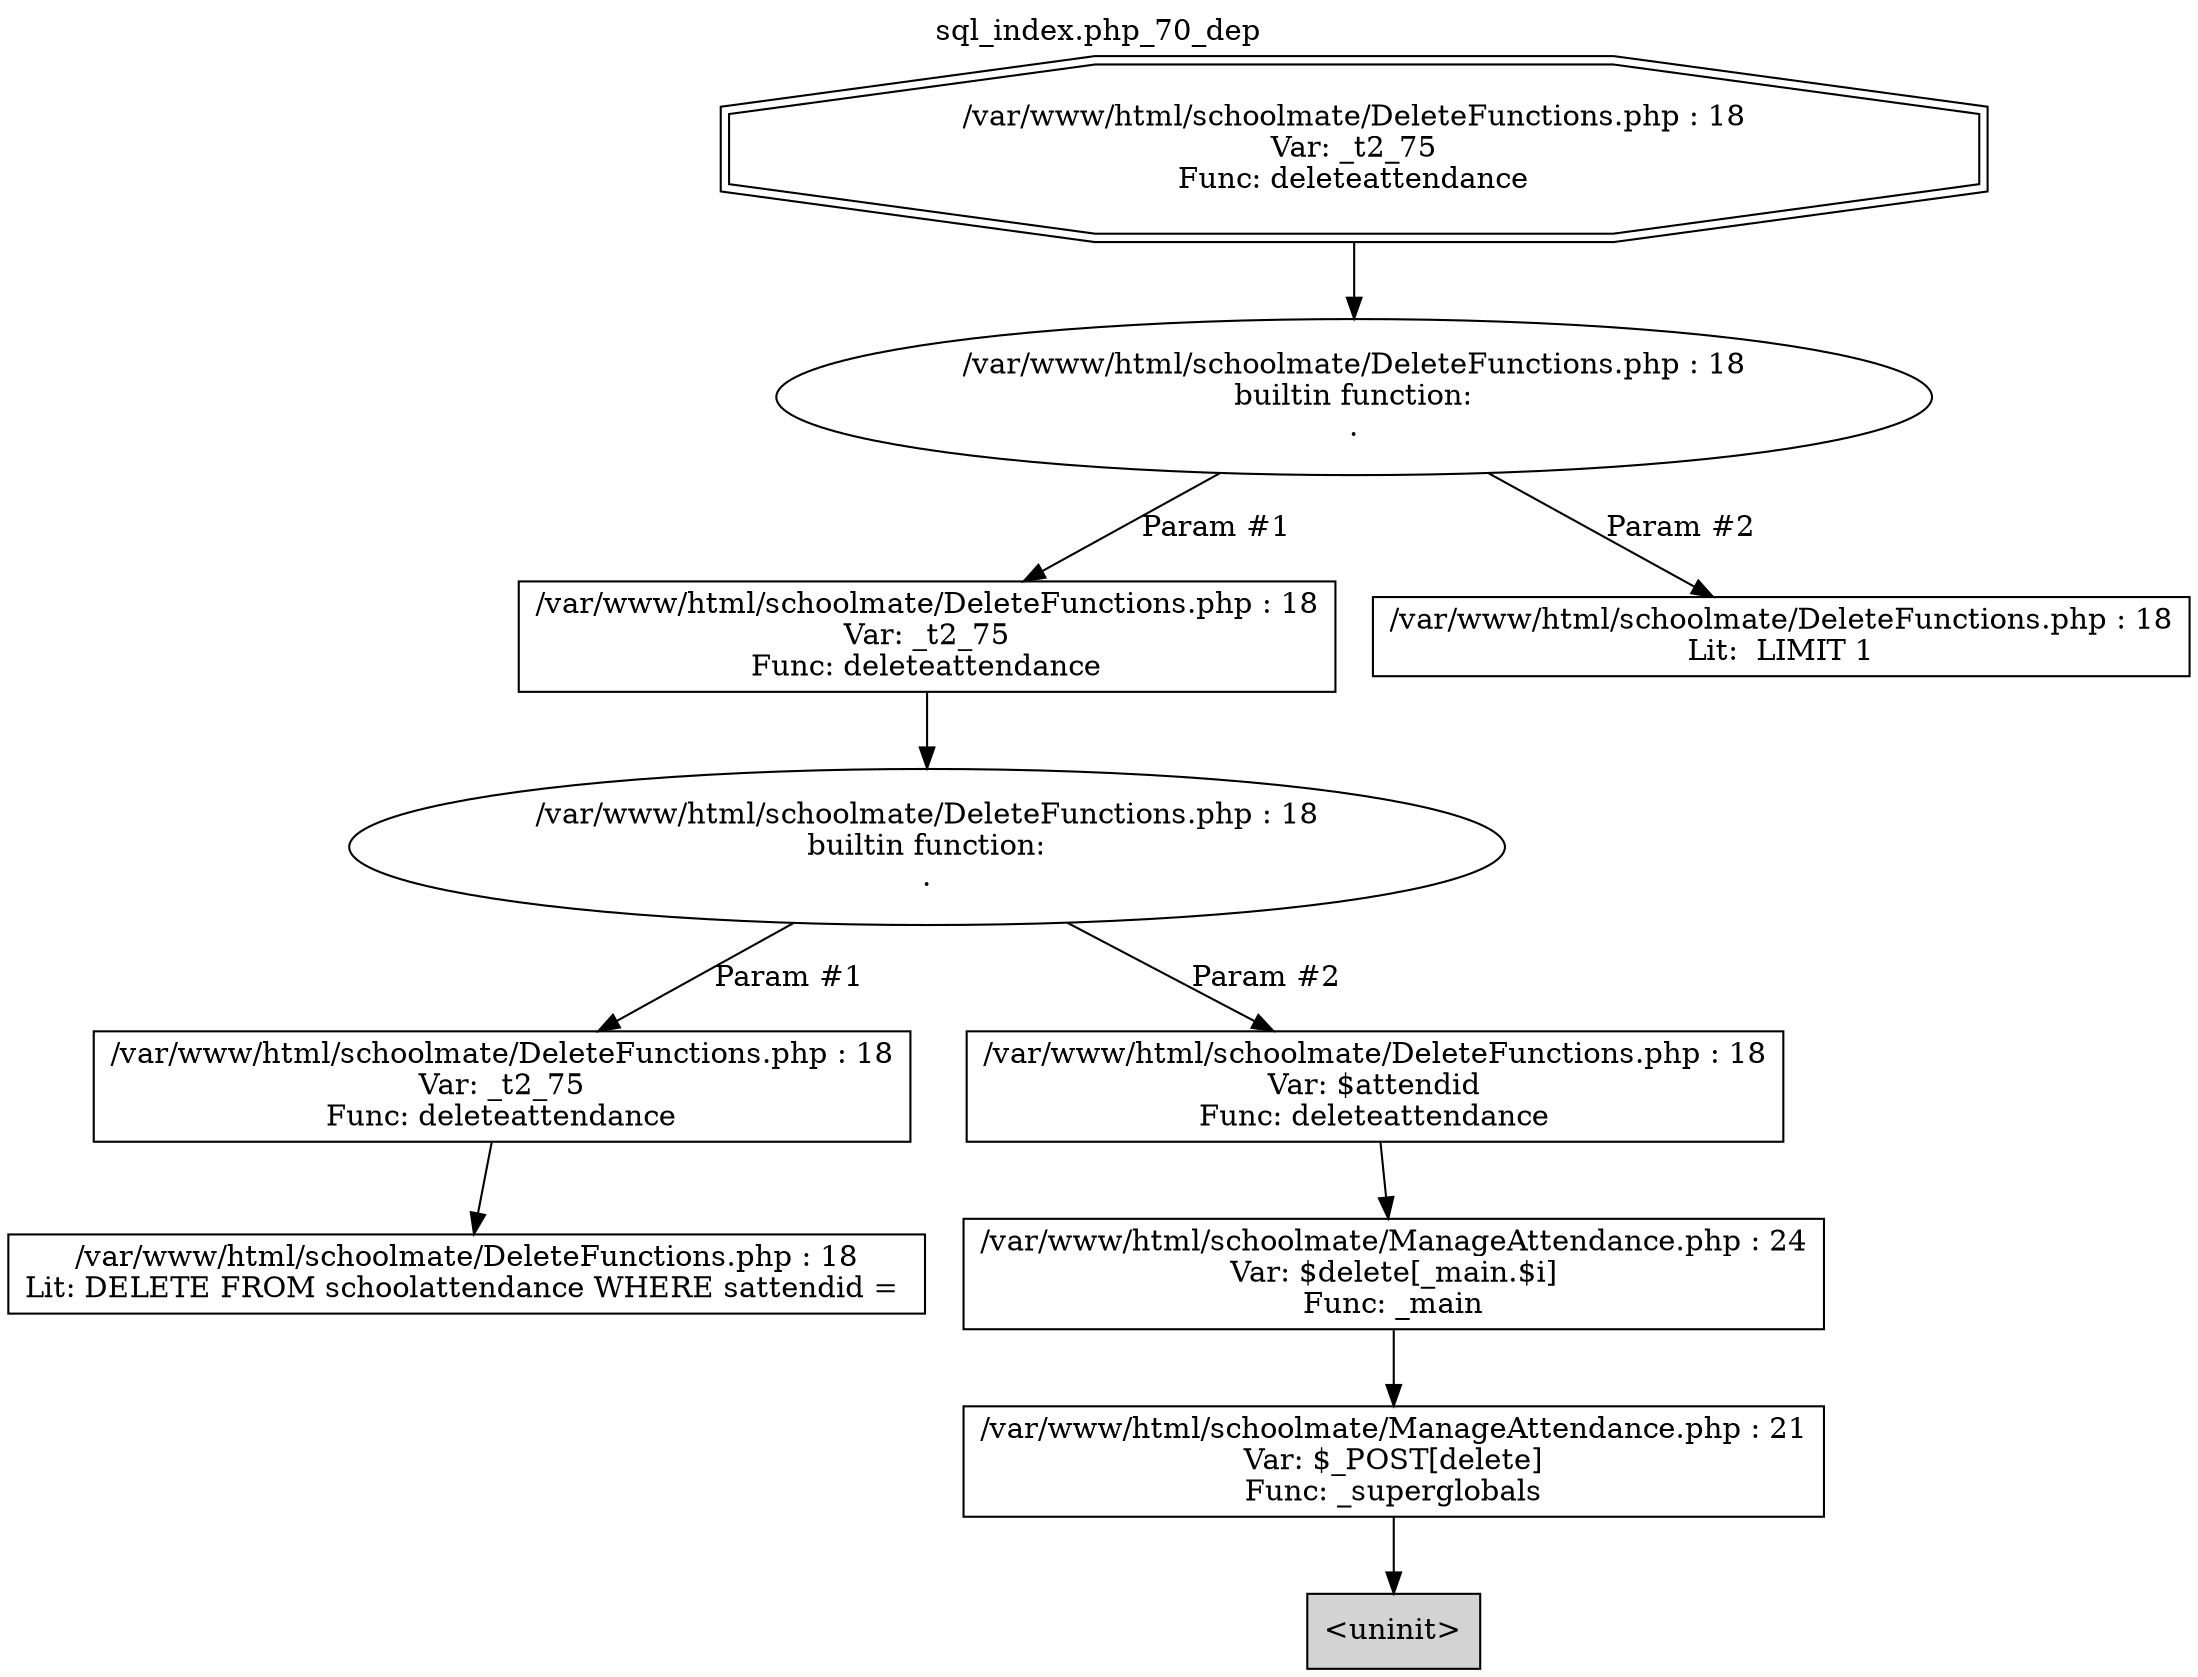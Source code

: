 digraph cfg {
  label="sql_index.php_70_dep";
  labelloc=t;
  n1 [shape=doubleoctagon, label="/var/www/html/schoolmate/DeleteFunctions.php : 18\nVar: _t2_75\nFunc: deleteattendance\n"];
  n2 [shape=ellipse, label="/var/www/html/schoolmate/DeleteFunctions.php : 18\nbuiltin function:\n.\n"];
  n3 [shape=box, label="/var/www/html/schoolmate/DeleteFunctions.php : 18\nVar: _t2_75\nFunc: deleteattendance\n"];
  n4 [shape=ellipse, label="/var/www/html/schoolmate/DeleteFunctions.php : 18\nbuiltin function:\n.\n"];
  n5 [shape=box, label="/var/www/html/schoolmate/DeleteFunctions.php : 18\nVar: _t2_75\nFunc: deleteattendance\n"];
  n6 [shape=box, label="/var/www/html/schoolmate/DeleteFunctions.php : 18\nLit: DELETE FROM schoolattendance WHERE sattendid = \n"];
  n7 [shape=box, label="/var/www/html/schoolmate/DeleteFunctions.php : 18\nVar: $attendid\nFunc: deleteattendance\n"];
  n8 [shape=box, label="/var/www/html/schoolmate/ManageAttendance.php : 24\nVar: $delete[_main.$i]\nFunc: _main\n"];
  n9 [shape=box, label="/var/www/html/schoolmate/ManageAttendance.php : 21\nVar: $_POST[delete]\nFunc: _superglobals\n"];
  n10 [shape=box, label="<uninit>",style=filled];
  n11 [shape=box, label="/var/www/html/schoolmate/DeleteFunctions.php : 18\nLit:  LIMIT 1\n"];
  n1 -> n2;
  n3 -> n4;
  n5 -> n6;
  n4 -> n5[label="Param #1"];
  n4 -> n7[label="Param #2"];
  n9 -> n10;
  n8 -> n9;
  n7 -> n8;
  n2 -> n3[label="Param #1"];
  n2 -> n11[label="Param #2"];
}
